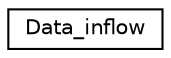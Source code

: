 digraph "Graphical Class Hierarchy"
{
 // LATEX_PDF_SIZE
  edge [fontname="Helvetica",fontsize="10",labelfontname="Helvetica",labelfontsize="10"];
  node [fontname="Helvetica",fontsize="10",shape=record];
  rankdir="LR";
  Node0 [label="Data_inflow",height=0.2,width=0.4,color="black", fillcolor="white", style="filled",URL="$classData__inflow.html",tooltip="Data for CO2 inflow."];
}
